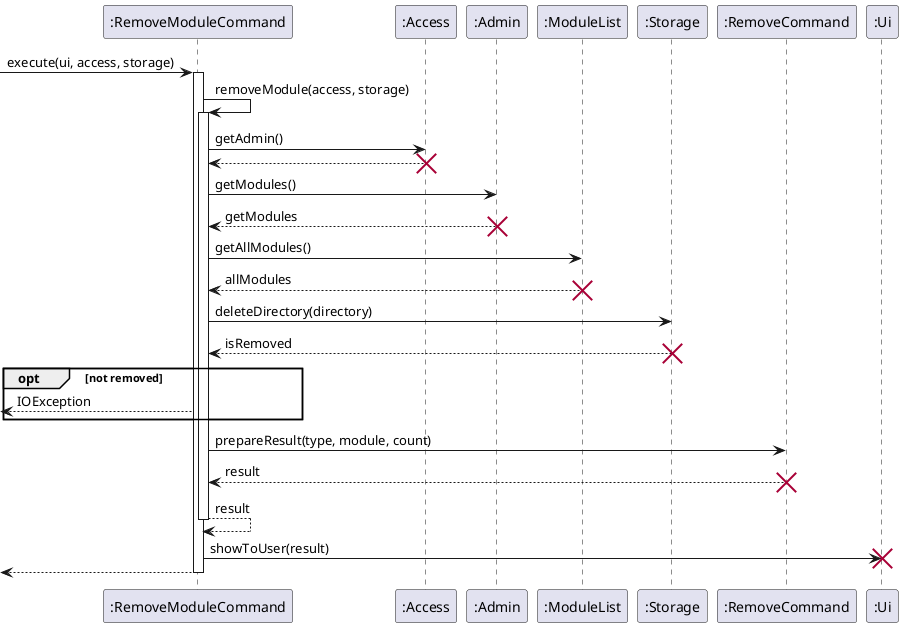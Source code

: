 @startuml
-> ":RemoveModuleCommand" : execute(ui, access, storage)
activate ":RemoveModuleCommand"
":RemoveModuleCommand" -> ":RemoveModuleCommand" : removeModule(access, storage)
activate ":RemoveModuleCommand"
":RemoveModuleCommand" -> ":Access" : getAdmin()
":RemoveModuleCommand" <-- ":Access"
destroy ":Access"
":RemoveModuleCommand" -> ":Admin" : getModules()
":RemoveModuleCommand" <-- ":Admin" : getModules
destroy ":Admin"
":RemoveModuleCommand" -> ":ModuleList" : getAllModules()
":RemoveModuleCommand" <-- ":ModuleList" : allModules
destroy ":ModuleList"
":RemoveModuleCommand" -> ":Storage" : deleteDirectory(directory)
":RemoveModuleCommand" <-- ":Storage" : isRemoved
destroy ":Storage"
opt not removed
    <-- ":RemoveModuleCommand" : IOException
end
":RemoveModuleCommand" -> ":RemoveCommand" : prepareResult(type, module, count)
":RemoveModuleCommand" <-- ":RemoveCommand" : result
destroy ":RemoveCommand"
":RemoveModuleCommand" --> ":RemoveModuleCommand" : result
deactivate ":RemoveModuleCommand"
":RemoveModuleCommand" -> ":Ui" : showToUser(result)
destroy ":Ui"
<-- ":RemoveModuleCommand"
deactivate ":RemoveModuleCommand"
@enduml